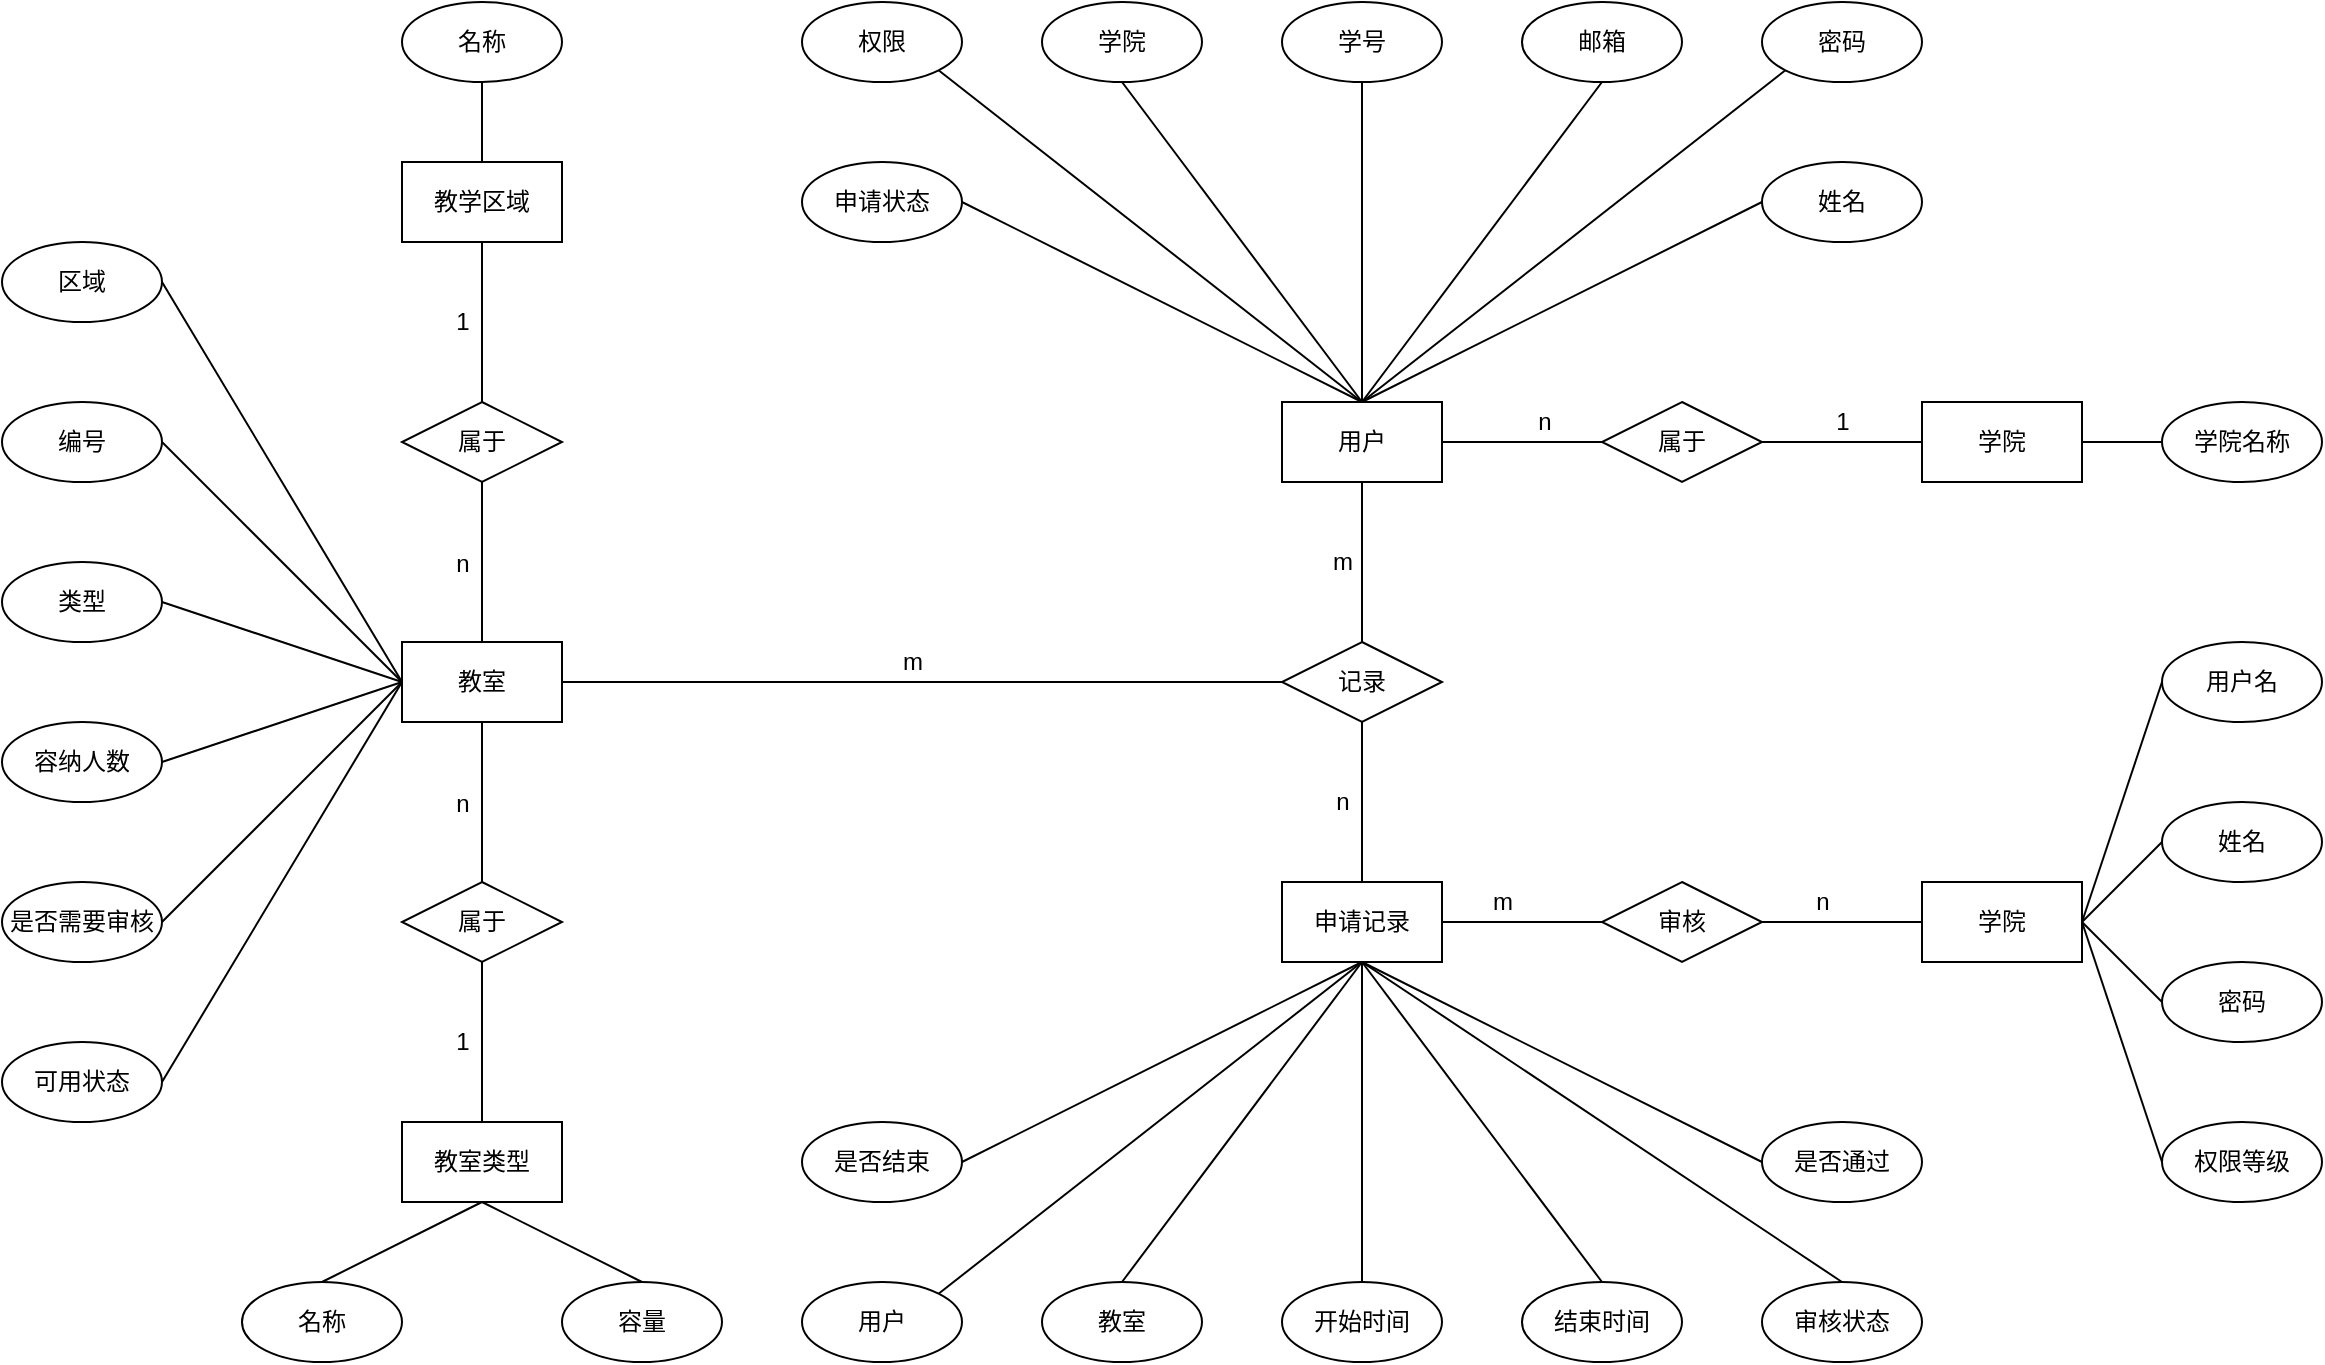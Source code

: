 <mxfile>
    <diagram id="xmIT8KfN0BGA0tuYgvDT" name="Page-1">
        <mxGraphModel dx="155" dy="720" grid="1" gridSize="10" guides="1" tooltips="1" connect="1" arrows="1" fold="1" page="1" pageScale="1" pageWidth="1240" pageHeight="760" math="0" shadow="0">
            <root>
                <mxCell id="0"/>
                <mxCell id="1" parent="0"/>
                <mxCell id="2" value="教室" style="rounded=0;whiteSpace=wrap;html=1;fontStyle=0;fontSize=12;movable=0;resizable=0;rotatable=0;deletable=0;editable=0;connectable=0;" parent="1" vertex="1">
                    <mxGeometry x="240" y="360" width="80" height="40" as="geometry"/>
                </mxCell>
                <mxCell id="3" value="用户" style="rounded=0;whiteSpace=wrap;html=1;fontStyle=0;fontSize=12;movable=0;resizable=0;rotatable=0;deletable=0;editable=0;connectable=0;" parent="1" vertex="1">
                    <mxGeometry x="680" y="240" width="80" height="40" as="geometry"/>
                </mxCell>
                <mxCell id="5" value="申请记录" style="rounded=0;whiteSpace=wrap;html=1;fontStyle=0;fontSize=12;movable=0;resizable=0;rotatable=0;deletable=0;editable=0;connectable=0;" parent="1" vertex="1">
                    <mxGeometry x="680" y="480" width="80" height="40" as="geometry"/>
                </mxCell>
                <mxCell id="6" value="教学区域" style="rounded=0;whiteSpace=wrap;html=1;fontStyle=0;fontSize=12;movable=0;resizable=0;rotatable=0;deletable=0;editable=0;connectable=0;" parent="1" vertex="1">
                    <mxGeometry x="240" y="120" width="80" height="40" as="geometry"/>
                </mxCell>
                <mxCell id="7" value="教室类型" style="rounded=0;whiteSpace=wrap;html=1;fontStyle=0;fontSize=12;movable=0;resizable=0;rotatable=0;deletable=0;editable=0;connectable=0;" parent="1" vertex="1">
                    <mxGeometry x="240" y="600" width="80" height="40" as="geometry"/>
                </mxCell>
                <mxCell id="8" value="学院" style="rounded=0;whiteSpace=wrap;html=1;fontStyle=0;fontSize=12;movable=0;resizable=0;rotatable=0;deletable=0;editable=0;connectable=0;" parent="1" vertex="1">
                    <mxGeometry x="1000" y="240" width="80" height="40" as="geometry"/>
                </mxCell>
                <mxCell id="9" value="学号" style="ellipse;whiteSpace=wrap;html=1;fontStyle=0;fontSize=12;movable=0;resizable=0;rotatable=0;deletable=0;editable=0;connectable=0;" parent="1" vertex="1">
                    <mxGeometry x="680" y="40" width="80" height="40" as="geometry"/>
                </mxCell>
                <mxCell id="11" value="邮箱" style="ellipse;whiteSpace=wrap;html=1;fontStyle=0;fontSize=12;movable=0;resizable=0;rotatable=0;deletable=0;editable=0;connectable=0;" parent="1" vertex="1">
                    <mxGeometry x="800" y="40" width="80" height="40" as="geometry"/>
                </mxCell>
                <mxCell id="12" value="密码" style="ellipse;whiteSpace=wrap;html=1;fontStyle=0;fontSize=12;movable=0;resizable=0;rotatable=0;deletable=0;editable=0;connectable=0;" parent="1" vertex="1">
                    <mxGeometry x="920" y="40" width="80" height="40" as="geometry"/>
                </mxCell>
                <mxCell id="13" value="姓名" style="ellipse;whiteSpace=wrap;html=1;fontStyle=0;fontSize=12;movable=0;resizable=0;rotatable=0;deletable=0;editable=0;connectable=0;" parent="1" vertex="1">
                    <mxGeometry x="920" y="120" width="80" height="40" as="geometry"/>
                </mxCell>
                <mxCell id="14" value="学院" style="ellipse;whiteSpace=wrap;html=1;fontStyle=0;fontSize=12;movable=0;resizable=0;rotatable=0;deletable=0;editable=0;connectable=0;" parent="1" vertex="1">
                    <mxGeometry x="560" y="40" width="80" height="40" as="geometry"/>
                </mxCell>
                <mxCell id="15" value="权限" style="ellipse;whiteSpace=wrap;html=1;fontStyle=0;fontSize=12;movable=0;resizable=0;rotatable=0;deletable=0;editable=0;connectable=0;" parent="1" vertex="1">
                    <mxGeometry x="440" y="40" width="80" height="40" as="geometry"/>
                </mxCell>
                <mxCell id="16" value="申请状态" style="ellipse;whiteSpace=wrap;html=1;fontStyle=0;fontSize=12;movable=0;resizable=0;rotatable=0;deletable=0;editable=0;connectable=0;" parent="1" vertex="1">
                    <mxGeometry x="440" y="120" width="80" height="40" as="geometry"/>
                </mxCell>
                <mxCell id="17" value="" style="endArrow=none;html=1;entryX=0.5;entryY=0;entryDx=0;entryDy=0;exitX=1;exitY=1;exitDx=0;exitDy=0;fontStyle=0;fontSize=12;movable=0;resizable=0;rotatable=0;deletable=0;editable=0;connectable=0;" parent="1" source="15" target="3" edge="1">
                    <mxGeometry width="50" height="50" relative="1" as="geometry">
                        <mxPoint x="590" y="350" as="sourcePoint"/>
                        <mxPoint x="640" y="300" as="targetPoint"/>
                    </mxGeometry>
                </mxCell>
                <mxCell id="18" value="" style="endArrow=none;html=1;entryX=0.5;entryY=0;entryDx=0;entryDy=0;exitX=0.5;exitY=1;exitDx=0;exitDy=0;fontStyle=0;fontSize=12;movable=0;resizable=0;rotatable=0;deletable=0;editable=0;connectable=0;" parent="1" source="14" target="3" edge="1">
                    <mxGeometry width="50" height="50" relative="1" as="geometry">
                        <mxPoint x="518.284" y="124.142" as="sourcePoint"/>
                        <mxPoint x="730" y="170" as="targetPoint"/>
                    </mxGeometry>
                </mxCell>
                <mxCell id="19" value="" style="endArrow=none;html=1;exitX=0.5;exitY=1;exitDx=0;exitDy=0;entryX=0.5;entryY=0;entryDx=0;entryDy=0;fontStyle=0;fontSize=12;movable=0;resizable=0;rotatable=0;deletable=0;editable=0;connectable=0;" parent="1" source="9" target="3" edge="1">
                    <mxGeometry width="50" height="50" relative="1" as="geometry">
                        <mxPoint x="610" y="130" as="sourcePoint"/>
                        <mxPoint x="790" y="220" as="targetPoint"/>
                    </mxGeometry>
                </mxCell>
                <mxCell id="20" value="" style="endArrow=none;html=1;exitX=0.5;exitY=1;exitDx=0;exitDy=0;entryX=0.5;entryY=0;entryDx=0;entryDy=0;fontStyle=0;fontSize=12;movable=0;resizable=0;rotatable=0;deletable=0;editable=0;connectable=0;" parent="1" source="11" target="3" edge="1">
                    <mxGeometry width="50" height="50" relative="1" as="geometry">
                        <mxPoint x="730" y="130" as="sourcePoint"/>
                        <mxPoint x="730" y="170" as="targetPoint"/>
                    </mxGeometry>
                </mxCell>
                <mxCell id="21" value="" style="endArrow=none;html=1;exitX=0;exitY=1;exitDx=0;exitDy=0;entryX=0.5;entryY=0;entryDx=0;entryDy=0;fontStyle=0;fontSize=12;movable=0;resizable=0;rotatable=0;deletable=0;editable=0;connectable=0;" parent="1" source="12" target="3" edge="1">
                    <mxGeometry width="50" height="50" relative="1" as="geometry">
                        <mxPoint x="850" y="130" as="sourcePoint"/>
                        <mxPoint x="720" y="160" as="targetPoint"/>
                    </mxGeometry>
                </mxCell>
                <mxCell id="22" value="" style="endArrow=none;html=1;exitX=0;exitY=0.5;exitDx=0;exitDy=0;entryX=0.5;entryY=0;entryDx=0;entryDy=0;fontStyle=0;fontSize=12;movable=0;resizable=0;rotatable=0;deletable=0;editable=0;connectable=0;" parent="1" source="13" target="3" edge="1">
                    <mxGeometry width="50" height="50" relative="1" as="geometry">
                        <mxPoint x="970" y="130" as="sourcePoint"/>
                        <mxPoint x="820" y="250" as="targetPoint"/>
                    </mxGeometry>
                </mxCell>
                <mxCell id="23" value="" style="endArrow=none;html=1;exitX=1;exitY=0.5;exitDx=0;exitDy=0;entryX=0.5;entryY=0;entryDx=0;entryDy=0;fontStyle=0;fontSize=12;movable=0;resizable=0;rotatable=0;deletable=0;editable=0;connectable=0;" parent="1" source="16" target="3" edge="1">
                    <mxGeometry width="50" height="50" relative="1" as="geometry">
                        <mxPoint x="930" y="190" as="sourcePoint"/>
                        <mxPoint x="760" y="260" as="targetPoint"/>
                    </mxGeometry>
                </mxCell>
                <mxCell id="25" value="学院名称" style="ellipse;whiteSpace=wrap;html=1;fontStyle=0;fontSize=12;movable=0;resizable=0;rotatable=0;deletable=0;editable=0;connectable=0;" parent="1" vertex="1">
                    <mxGeometry x="1120" y="240" width="80" height="40" as="geometry"/>
                </mxCell>
                <mxCell id="26" value="" style="endArrow=none;html=1;entryX=0;entryY=0.5;entryDx=0;entryDy=0;exitX=1;exitY=0.5;exitDx=0;exitDy=0;fontStyle=0;fontSize=12;movable=0;resizable=0;rotatable=0;deletable=0;editable=0;connectable=0;" parent="1" source="8" target="25" edge="1">
                    <mxGeometry width="50" height="50" relative="1" as="geometry">
                        <mxPoint x="980" y="390" as="sourcePoint"/>
                        <mxPoint x="1030" y="340" as="targetPoint"/>
                    </mxGeometry>
                </mxCell>
                <mxCell id="27" value="属于" style="rhombus;whiteSpace=wrap;html=1;fontStyle=0;fontSize=12;movable=0;resizable=0;rotatable=0;deletable=0;editable=0;connectable=0;" parent="1" vertex="1">
                    <mxGeometry x="840" y="240" width="80" height="40" as="geometry"/>
                </mxCell>
                <mxCell id="32" value="记录" style="rhombus;whiteSpace=wrap;html=1;fontStyle=0;fontSize=12;movable=0;resizable=0;rotatable=0;deletable=0;editable=0;connectable=0;" parent="1" vertex="1">
                    <mxGeometry x="680" y="360" width="80" height="40" as="geometry"/>
                </mxCell>
                <mxCell id="37" value="" style="endArrow=none;html=1;rounded=1;entryX=0;entryY=0.5;entryDx=0;entryDy=0;exitX=1;exitY=0.5;exitDx=0;exitDy=0;fontStyle=0;fontSize=12;movable=0;resizable=0;rotatable=0;deletable=0;editable=0;connectable=0;" parent="1" source="3" target="27" edge="1">
                    <mxGeometry width="50" height="50" relative="1" as="geometry">
                        <mxPoint x="770" y="390" as="sourcePoint"/>
                        <mxPoint x="820" y="340" as="targetPoint"/>
                    </mxGeometry>
                </mxCell>
                <mxCell id="39" value="n" style="edgeLabel;html=1;align=center;verticalAlign=middle;resizable=0;points=[];fontStyle=0;fontSize=12;movable=0;rotatable=0;deletable=0;editable=0;connectable=0;" parent="37" vertex="1" connectable="0">
                    <mxGeometry x="0.258" y="-4" relative="1" as="geometry">
                        <mxPoint y="-14" as="offset"/>
                    </mxGeometry>
                </mxCell>
                <mxCell id="38" value="1" style="endArrow=none;html=1;rounded=1;exitX=1;exitY=0.5;exitDx=0;exitDy=0;entryX=0;entryY=0.5;entryDx=0;entryDy=0;fontStyle=0;fontSize=12;movable=0;resizable=0;rotatable=0;deletable=0;editable=0;connectable=0;" parent="1" source="27" target="8" edge="1">
                    <mxGeometry y="10" width="50" height="50" relative="1" as="geometry">
                        <mxPoint x="940" y="290" as="sourcePoint"/>
                        <mxPoint x="990" y="270" as="targetPoint"/>
                        <mxPoint as="offset"/>
                    </mxGeometry>
                </mxCell>
                <mxCell id="40" value="" style="endArrow=none;html=1;rounded=1;entryX=0.5;entryY=0;entryDx=0;entryDy=0;exitX=0.5;exitY=1;exitDx=0;exitDy=0;fontStyle=0;fontSize=12;movable=0;resizable=0;rotatable=0;deletable=0;editable=0;connectable=0;" parent="1" source="32" target="5" edge="1">
                    <mxGeometry width="50" height="50" relative="1" as="geometry">
                        <mxPoint x="770" y="270" as="sourcePoint"/>
                        <mxPoint x="850" y="270" as="targetPoint"/>
                    </mxGeometry>
                </mxCell>
                <mxCell id="41" value="n" style="edgeLabel;html=1;align=center;verticalAlign=middle;resizable=0;points=[];fontStyle=0;fontSize=12;movable=0;rotatable=0;deletable=0;editable=0;connectable=0;" parent="40" vertex="1" connectable="0">
                    <mxGeometry x="0.258" y="-4" relative="1" as="geometry">
                        <mxPoint x="-6" y="-11" as="offset"/>
                    </mxGeometry>
                </mxCell>
                <mxCell id="42" value="" style="endArrow=none;html=1;rounded=1;exitX=0.5;exitY=1;exitDx=0;exitDy=0;entryX=0.5;entryY=0;entryDx=0;entryDy=0;fontStyle=0;fontSize=12;movable=0;resizable=0;rotatable=0;deletable=0;editable=0;connectable=0;" parent="1" source="3" target="32" edge="1">
                    <mxGeometry width="50" height="50" relative="1" as="geometry">
                        <mxPoint x="730" y="410" as="sourcePoint"/>
                        <mxPoint x="720" y="350" as="targetPoint"/>
                    </mxGeometry>
                </mxCell>
                <mxCell id="43" value="m" style="edgeLabel;html=1;align=center;verticalAlign=middle;resizable=0;points=[];fontStyle=0;fontSize=12;movable=0;rotatable=0;deletable=0;editable=0;connectable=0;" parent="42" vertex="1" connectable="0">
                    <mxGeometry x="0.258" y="-4" relative="1" as="geometry">
                        <mxPoint x="-6" y="-11" as="offset"/>
                    </mxGeometry>
                </mxCell>
                <mxCell id="44" value="开始时间" style="ellipse;whiteSpace=wrap;html=1;fontStyle=0;fontSize=12;movable=0;resizable=0;rotatable=0;deletable=0;editable=0;connectable=0;" parent="1" vertex="1">
                    <mxGeometry x="680" y="680" width="80" height="40" as="geometry"/>
                </mxCell>
                <mxCell id="45" value="结束时间" style="ellipse;whiteSpace=wrap;html=1;fontStyle=0;fontSize=12;movable=0;resizable=0;rotatable=0;deletable=0;editable=0;connectable=0;" parent="1" vertex="1">
                    <mxGeometry x="800" y="680" width="80" height="40" as="geometry"/>
                </mxCell>
                <mxCell id="46" value="审核状态" style="ellipse;whiteSpace=wrap;html=1;fontStyle=0;fontSize=12;movable=0;resizable=0;rotatable=0;deletable=0;editable=0;connectable=0;" parent="1" vertex="1">
                    <mxGeometry x="920" y="680" width="80" height="40" as="geometry"/>
                </mxCell>
                <mxCell id="47" value="教室" style="ellipse;whiteSpace=wrap;html=1;fontStyle=0;fontSize=12;movable=0;resizable=0;rotatable=0;deletable=0;editable=0;connectable=0;" parent="1" vertex="1">
                    <mxGeometry x="560" y="680" width="80" height="40" as="geometry"/>
                </mxCell>
                <mxCell id="48" value="用户" style="ellipse;whiteSpace=wrap;html=1;fontStyle=0;fontSize=12;movable=0;resizable=0;rotatable=0;deletable=0;editable=0;connectable=0;" parent="1" vertex="1">
                    <mxGeometry x="440" y="680" width="80" height="40" as="geometry"/>
                </mxCell>
                <mxCell id="49" value="是否通过" style="ellipse;whiteSpace=wrap;html=1;fontStyle=0;fontSize=12;movable=0;resizable=0;rotatable=0;deletable=0;editable=0;connectable=0;" parent="1" vertex="1">
                    <mxGeometry x="920" y="600" width="80" height="40" as="geometry"/>
                </mxCell>
                <mxCell id="50" value="是否结束" style="ellipse;whiteSpace=wrap;html=1;fontStyle=0;fontSize=12;movable=0;resizable=0;rotatable=0;deletable=0;editable=0;connectable=0;" parent="1" vertex="1">
                    <mxGeometry x="440" y="600" width="80" height="40" as="geometry"/>
                </mxCell>
                <mxCell id="51" value="" style="endArrow=none;html=1;entryX=0.5;entryY=1;entryDx=0;entryDy=0;exitX=1;exitY=0.5;exitDx=0;exitDy=0;fontStyle=0;fontSize=12;movable=0;resizable=0;rotatable=0;deletable=0;editable=0;connectable=0;" parent="1" source="50" target="5" edge="1">
                    <mxGeometry width="50" height="50" relative="1" as="geometry">
                        <mxPoint x="570" y="490" as="sourcePoint"/>
                        <mxPoint x="730" y="250" as="targetPoint"/>
                    </mxGeometry>
                </mxCell>
                <mxCell id="52" value="" style="endArrow=none;html=1;exitX=1;exitY=0;exitDx=0;exitDy=0;entryX=0.5;entryY=1;entryDx=0;entryDy=0;fontStyle=0;fontSize=12;movable=0;resizable=0;rotatable=0;deletable=0;editable=0;connectable=0;" parent="1" source="48" target="5" edge="1">
                    <mxGeometry width="50" height="50" relative="1" as="geometry">
                        <mxPoint x="530" y="590" as="sourcePoint"/>
                        <mxPoint x="730" y="530" as="targetPoint"/>
                    </mxGeometry>
                </mxCell>
                <mxCell id="53" value="" style="endArrow=none;html=1;exitX=0.5;exitY=0;exitDx=0;exitDy=0;fontStyle=0;fontSize=12;movable=0;resizable=0;rotatable=0;deletable=0;editable=0;connectable=0;" parent="1" source="47" edge="1">
                    <mxGeometry width="50" height="50" relative="1" as="geometry">
                        <mxPoint x="518.284" y="655.858" as="sourcePoint"/>
                        <mxPoint x="720" y="520" as="targetPoint"/>
                    </mxGeometry>
                </mxCell>
                <mxCell id="54" value="" style="endArrow=none;html=1;entryX=0.5;entryY=1;entryDx=0;entryDy=0;fontStyle=0;fontSize=12;movable=0;resizable=0;rotatable=0;deletable=0;editable=0;connectable=0;" parent="1" source="44" target="5" edge="1">
                    <mxGeometry width="50" height="50" relative="1" as="geometry">
                        <mxPoint x="610" y="650" as="sourcePoint"/>
                        <mxPoint x="730" y="530" as="targetPoint"/>
                    </mxGeometry>
                </mxCell>
                <mxCell id="55" value="" style="endArrow=none;html=1;entryX=0.5;entryY=1;entryDx=0;entryDy=0;exitX=0.5;exitY=0;exitDx=0;exitDy=0;fontStyle=0;fontSize=12;movable=0;resizable=0;rotatable=0;deletable=0;editable=0;connectable=0;" parent="1" source="45" target="5" edge="1">
                    <mxGeometry width="50" height="50" relative="1" as="geometry">
                        <mxPoint x="730" y="650" as="sourcePoint"/>
                        <mxPoint x="730" y="530" as="targetPoint"/>
                    </mxGeometry>
                </mxCell>
                <mxCell id="56" value="" style="endArrow=none;html=1;exitX=0.5;exitY=0;exitDx=0;exitDy=0;entryX=0.5;entryY=1;entryDx=0;entryDy=0;fontStyle=0;fontSize=12;movable=0;resizable=0;rotatable=0;deletable=0;editable=0;connectable=0;" parent="1" source="46" target="5" edge="1">
                    <mxGeometry width="50" height="50" relative="1" as="geometry">
                        <mxPoint x="850" y="650" as="sourcePoint"/>
                        <mxPoint x="810" y="560" as="targetPoint"/>
                    </mxGeometry>
                </mxCell>
                <mxCell id="57" value="" style="endArrow=none;html=1;exitX=0;exitY=0.5;exitDx=0;exitDy=0;entryX=0.5;entryY=1;entryDx=0;entryDy=0;fontStyle=0;fontSize=12;movable=0;resizable=0;rotatable=0;deletable=0;editable=0;connectable=0;" parent="1" source="49" target="5" edge="1">
                    <mxGeometry width="50" height="50" relative="1" as="geometry">
                        <mxPoint x="970" y="650" as="sourcePoint"/>
                        <mxPoint x="840" y="530" as="targetPoint"/>
                    </mxGeometry>
                </mxCell>
                <mxCell id="58" value="" style="endArrow=none;html=1;rounded=1;exitX=1;exitY=0.5;exitDx=0;exitDy=0;entryX=0;entryY=0.5;entryDx=0;entryDy=0;fontStyle=0;fontSize=12;movable=0;resizable=0;rotatable=0;deletable=0;editable=0;connectable=0;" parent="1" source="2" target="32" edge="1">
                    <mxGeometry width="50" height="50" relative="1" as="geometry">
                        <mxPoint x="730" y="290" as="sourcePoint"/>
                        <mxPoint x="730" y="370" as="targetPoint"/>
                    </mxGeometry>
                </mxCell>
                <mxCell id="59" value="m" style="edgeLabel;html=1;align=center;verticalAlign=middle;resizable=0;points=[];fontStyle=0;fontSize=12;movable=0;rotatable=0;deletable=0;editable=0;connectable=0;" parent="58" vertex="1" connectable="0">
                    <mxGeometry x="0.258" y="-4" relative="1" as="geometry">
                        <mxPoint x="-52" y="-14" as="offset"/>
                    </mxGeometry>
                </mxCell>
                <mxCell id="60" value="区域" style="ellipse;whiteSpace=wrap;html=1;fontStyle=0;fontSize=12;movable=0;resizable=0;rotatable=0;deletable=0;editable=0;connectable=0;" parent="1" vertex="1">
                    <mxGeometry x="40" y="160" width="80" height="40" as="geometry"/>
                </mxCell>
                <mxCell id="61" value="编号" style="ellipse;whiteSpace=wrap;html=1;fontStyle=0;fontSize=12;movable=0;resizable=0;rotatable=0;deletable=0;editable=0;connectable=0;" parent="1" vertex="1">
                    <mxGeometry x="40" y="240" width="80" height="40" as="geometry"/>
                </mxCell>
                <mxCell id="62" value="类型" style="ellipse;whiteSpace=wrap;html=1;fontStyle=0;fontSize=12;movable=0;resizable=0;rotatable=0;deletable=0;editable=0;connectable=0;" parent="1" vertex="1">
                    <mxGeometry x="40" y="320" width="80" height="40" as="geometry"/>
                </mxCell>
                <mxCell id="63" value="容纳人数" style="ellipse;whiteSpace=wrap;html=1;fontStyle=0;fontSize=12;movable=0;resizable=0;rotatable=0;deletable=0;editable=0;connectable=0;" parent="1" vertex="1">
                    <mxGeometry x="40" y="400" width="80" height="40" as="geometry"/>
                </mxCell>
                <mxCell id="64" value="是否需要审核" style="ellipse;whiteSpace=wrap;html=1;fontStyle=0;fontSize=12;movable=0;resizable=0;rotatable=0;deletable=0;editable=0;connectable=0;" parent="1" vertex="1">
                    <mxGeometry x="40" y="480" width="80" height="40" as="geometry"/>
                </mxCell>
                <mxCell id="65" value="可用状态" style="ellipse;whiteSpace=wrap;html=1;fontStyle=0;fontSize=12;movable=0;resizable=0;rotatable=0;deletable=0;editable=0;connectable=0;" parent="1" vertex="1">
                    <mxGeometry x="40" y="560" width="80" height="40" as="geometry"/>
                </mxCell>
                <mxCell id="66" value="" style="endArrow=none;html=1;entryX=0;entryY=0.5;entryDx=0;entryDy=0;exitX=1;exitY=0.5;exitDx=0;exitDy=0;fontStyle=0;fontSize=12;movable=0;resizable=0;rotatable=0;deletable=0;editable=0;connectable=0;" parent="1" source="65" target="2" edge="1">
                    <mxGeometry width="50" height="50" relative="1" as="geometry">
                        <mxPoint x="570" y="590" as="sourcePoint"/>
                        <mxPoint x="770" y="530" as="targetPoint"/>
                    </mxGeometry>
                </mxCell>
                <mxCell id="67" value="" style="endArrow=none;html=1;entryX=0;entryY=0.5;entryDx=0;entryDy=0;exitX=1;exitY=0.5;exitDx=0;exitDy=0;fontStyle=0;fontSize=12;movable=0;resizable=0;rotatable=0;deletable=0;editable=0;connectable=0;" parent="1" source="64" target="2" edge="1">
                    <mxGeometry width="50" height="50" relative="1" as="geometry">
                        <mxPoint x="250" y="590" as="sourcePoint"/>
                        <mxPoint x="410" y="390" as="targetPoint"/>
                    </mxGeometry>
                </mxCell>
                <mxCell id="68" value="" style="endArrow=none;html=1;exitX=1;exitY=0.5;exitDx=0;exitDy=0;entryX=0;entryY=0.5;entryDx=0;entryDy=0;fontStyle=0;fontSize=12;movable=0;resizable=0;rotatable=0;deletable=0;editable=0;connectable=0;" parent="1" source="63" target="2" edge="1">
                    <mxGeometry width="50" height="50" relative="1" as="geometry">
                        <mxPoint x="250" y="510" as="sourcePoint"/>
                        <mxPoint x="350" y="310" as="targetPoint"/>
                    </mxGeometry>
                </mxCell>
                <mxCell id="69" value="" style="endArrow=none;html=1;exitX=1;exitY=0.5;exitDx=0;exitDy=0;entryX=0;entryY=0.5;entryDx=0;entryDy=0;fontStyle=0;fontSize=12;movable=0;resizable=0;rotatable=0;deletable=0;editable=0;connectable=0;" parent="1" source="62" target="2" edge="1">
                    <mxGeometry width="50" height="50" relative="1" as="geometry">
                        <mxPoint x="250" y="430" as="sourcePoint"/>
                        <mxPoint x="410" y="310" as="targetPoint"/>
                    </mxGeometry>
                </mxCell>
                <mxCell id="70" value="" style="endArrow=none;html=1;exitX=1;exitY=0.5;exitDx=0;exitDy=0;entryX=0;entryY=0.5;entryDx=0;entryDy=0;fontStyle=0;fontSize=12;movable=0;resizable=0;rotatable=0;deletable=0;editable=0;connectable=0;" parent="1" source="61" target="2" edge="1">
                    <mxGeometry width="50" height="50" relative="1" as="geometry">
                        <mxPoint x="250" y="350" as="sourcePoint"/>
                        <mxPoint x="410" y="390" as="targetPoint"/>
                    </mxGeometry>
                </mxCell>
                <mxCell id="71" value="" style="endArrow=none;html=1;exitX=1;exitY=0.5;exitDx=0;exitDy=0;entryX=0;entryY=0.5;entryDx=0;entryDy=0;fontStyle=0;fontSize=12;movable=0;resizable=0;rotatable=0;deletable=0;editable=0;connectable=0;" parent="1" source="60" target="2" edge="1">
                    <mxGeometry width="50" height="50" relative="1" as="geometry">
                        <mxPoint x="250" y="270" as="sourcePoint"/>
                        <mxPoint x="400" y="330" as="targetPoint"/>
                    </mxGeometry>
                </mxCell>
                <mxCell id="73" value="属于" style="rhombus;whiteSpace=wrap;html=1;fontStyle=0;fontSize=12;movable=0;resizable=0;rotatable=0;deletable=0;editable=0;connectable=0;" parent="1" vertex="1">
                    <mxGeometry x="240" y="480" width="80" height="40" as="geometry"/>
                </mxCell>
                <mxCell id="74" value="属于" style="rhombus;whiteSpace=wrap;html=1;fontStyle=0;fontSize=12;movable=0;resizable=0;rotatable=0;deletable=0;editable=0;connectable=0;" parent="1" vertex="1">
                    <mxGeometry x="240" y="240" width="80" height="40" as="geometry"/>
                </mxCell>
                <mxCell id="75" value="" style="endArrow=none;html=1;rounded=1;entryX=0.5;entryY=1;entryDx=0;entryDy=0;exitX=0.5;exitY=0;exitDx=0;exitDy=0;fontStyle=0;fontSize=12;movable=0;resizable=0;rotatable=0;deletable=0;editable=0;connectable=0;" parent="1" source="2" target="74" edge="1">
                    <mxGeometry width="50" height="50" relative="1" as="geometry">
                        <mxPoint x="810" y="270" as="sourcePoint"/>
                        <mxPoint x="970" y="270" as="targetPoint"/>
                    </mxGeometry>
                </mxCell>
                <mxCell id="76" value="n" style="edgeLabel;html=1;align=center;verticalAlign=middle;resizable=0;points=[];fontStyle=0;fontSize=12;movable=0;rotatable=0;deletable=0;editable=0;connectable=0;" parent="75" vertex="1" connectable="0">
                    <mxGeometry x="0.258" y="-4" relative="1" as="geometry">
                        <mxPoint x="-14" y="11" as="offset"/>
                    </mxGeometry>
                </mxCell>
                <mxCell id="77" value="1" style="endArrow=none;html=1;rounded=1;exitX=0.5;exitY=0;exitDx=0;exitDy=0;entryX=0.5;entryY=1;entryDx=0;entryDy=0;fontStyle=0;fontSize=12;movable=0;resizable=0;rotatable=0;deletable=0;editable=0;connectable=0;" parent="1" source="74" target="6" edge="1">
                    <mxGeometry y="10" width="50" height="50" relative="1" as="geometry">
                        <mxPoint x="1050" y="270" as="sourcePoint"/>
                        <mxPoint x="540" y="230" as="targetPoint"/>
                        <mxPoint as="offset"/>
                    </mxGeometry>
                </mxCell>
                <mxCell id="78" value="" style="endArrow=none;html=1;rounded=1;entryX=0.5;entryY=1;entryDx=0;entryDy=0;exitX=0.5;exitY=0;exitDx=0;exitDy=0;fontStyle=0;fontSize=12;movable=0;resizable=0;rotatable=0;deletable=0;editable=0;connectable=0;" parent="1" source="73" target="2" edge="1">
                    <mxGeometry width="50" height="50" relative="1" as="geometry">
                        <mxPoint x="340" y="480" as="sourcePoint"/>
                        <mxPoint x="318.67" y="510" as="targetPoint"/>
                    </mxGeometry>
                </mxCell>
                <mxCell id="79" value="n" style="edgeLabel;html=1;align=center;verticalAlign=middle;resizable=0;points=[];fontStyle=0;fontSize=12;movable=0;rotatable=0;deletable=0;editable=0;connectable=0;" parent="78" vertex="1" connectable="0">
                    <mxGeometry x="0.258" y="-4" relative="1" as="geometry">
                        <mxPoint x="-14" y="11" as="offset"/>
                    </mxGeometry>
                </mxCell>
                <mxCell id="80" value="1" style="endArrow=none;html=1;rounded=1;exitX=0.5;exitY=1;exitDx=0;exitDy=0;entryX=0.5;entryY=0;entryDx=0;entryDy=0;fontStyle=0;fontSize=12;movable=0;resizable=0;rotatable=0;deletable=0;editable=0;connectable=0;" parent="1" source="73" target="7" edge="1">
                    <mxGeometry y="-10" width="50" height="50" relative="1" as="geometry">
                        <mxPoint x="290" y="250" as="sourcePoint"/>
                        <mxPoint x="400" y="500" as="targetPoint"/>
                        <mxPoint as="offset"/>
                    </mxGeometry>
                </mxCell>
                <mxCell id="82" value="容量" style="ellipse;whiteSpace=wrap;html=1;fontStyle=0;fontSize=12;movable=0;resizable=0;rotatable=0;deletable=0;editable=0;connectable=0;" parent="1" vertex="1">
                    <mxGeometry x="320" y="680" width="80" height="40" as="geometry"/>
                </mxCell>
                <mxCell id="83" value="名称" style="ellipse;whiteSpace=wrap;html=1;fontStyle=0;fontSize=12;movable=0;resizable=0;rotatable=0;deletable=0;editable=0;connectable=0;" parent="1" vertex="1">
                    <mxGeometry x="160" y="680" width="80" height="40" as="geometry"/>
                </mxCell>
                <mxCell id="84" value="名称" style="ellipse;whiteSpace=wrap;html=1;fontStyle=0;fontSize=12;movable=0;resizable=0;rotatable=0;deletable=0;editable=0;connectable=0;" parent="1" vertex="1">
                    <mxGeometry x="240" y="40" width="80" height="40" as="geometry"/>
                </mxCell>
                <mxCell id="85" value="" style="endArrow=none;html=1;exitX=0.5;exitY=1;exitDx=0;exitDy=0;entryX=0.5;entryY=0;entryDx=0;entryDy=0;fontStyle=0;fontSize=12;movable=0;resizable=0;rotatable=0;deletable=0;editable=0;connectable=0;" parent="1" source="84" target="6" edge="1">
                    <mxGeometry width="50" height="50" relative="1" as="geometry">
                        <mxPoint x="130" y="190" as="sourcePoint"/>
                        <mxPoint x="250" y="390" as="targetPoint"/>
                    </mxGeometry>
                </mxCell>
                <mxCell id="86" value="" style="endArrow=none;html=1;exitX=0.5;exitY=1;exitDx=0;exitDy=0;entryX=0.5;entryY=0;entryDx=0;entryDy=0;fontStyle=0;fontSize=12;movable=0;resizable=0;rotatable=0;deletable=0;editable=0;connectable=0;" parent="1" source="7" target="83" edge="1">
                    <mxGeometry width="50" height="50" relative="1" as="geometry">
                        <mxPoint x="290" y="10" as="sourcePoint"/>
                        <mxPoint x="290" y="130" as="targetPoint"/>
                    </mxGeometry>
                </mxCell>
                <mxCell id="87" value="" style="endArrow=none;html=1;exitX=0.5;exitY=1;exitDx=0;exitDy=0;entryX=0.5;entryY=0;entryDx=0;entryDy=0;fontStyle=0;fontSize=12;movable=0;resizable=0;rotatable=0;deletable=0;editable=0;connectable=0;" parent="1" source="7" edge="1">
                    <mxGeometry width="50" height="50" relative="1" as="geometry">
                        <mxPoint x="290" y="650" as="sourcePoint"/>
                        <mxPoint x="360" y="680" as="targetPoint"/>
                    </mxGeometry>
                </mxCell>
                <mxCell id="88" value="审核" style="rhombus;whiteSpace=wrap;html=1;fontStyle=0;fontSize=12;movable=0;resizable=0;rotatable=0;deletable=0;editable=0;connectable=0;" parent="1" vertex="1">
                    <mxGeometry x="840" y="480" width="80" height="40" as="geometry"/>
                </mxCell>
                <mxCell id="89" value="" style="endArrow=none;html=1;rounded=1;exitX=1;exitY=0.5;exitDx=0;exitDy=0;fontStyle=0;fontSize=12;movable=0;resizable=0;rotatable=0;deletable=0;editable=0;connectable=0;entryX=0;entryY=0.5;entryDx=0;entryDy=0;" parent="1" source="88" target="114" edge="1">
                    <mxGeometry width="50" height="50" relative="1" as="geometry">
                        <mxPoint x="770" y="270" as="sourcePoint"/>
                        <mxPoint x="990" y="510" as="targetPoint"/>
                    </mxGeometry>
                </mxCell>
                <mxCell id="90" value="n" style="edgeLabel;html=1;align=center;verticalAlign=middle;resizable=0;points=[];fontStyle=0;fontSize=12;movable=0;rotatable=0;deletable=0;editable=0;connectable=0;" parent="89" vertex="1" connectable="0">
                    <mxGeometry x="0.258" y="-4" relative="1" as="geometry">
                        <mxPoint x="-21" y="-14" as="offset"/>
                    </mxGeometry>
                </mxCell>
                <mxCell id="91" value="" style="endArrow=none;html=1;rounded=1;entryX=0;entryY=0.5;entryDx=0;entryDy=0;exitX=1;exitY=0.5;exitDx=0;exitDy=0;fontStyle=0;fontSize=12;movable=0;resizable=0;rotatable=0;deletable=0;editable=0;connectable=0;" parent="1" source="5" target="88" edge="1">
                    <mxGeometry width="50" height="50" relative="1" as="geometry">
                        <mxPoint x="1010" y="510" as="sourcePoint"/>
                        <mxPoint x="1170" y="510" as="targetPoint"/>
                    </mxGeometry>
                </mxCell>
                <mxCell id="92" value="m" style="edgeLabel;html=1;align=center;verticalAlign=middle;resizable=0;points=[];fontStyle=0;fontSize=12;movable=0;rotatable=0;deletable=0;editable=0;connectable=0;" parent="91" vertex="1" connectable="0">
                    <mxGeometry x="0.258" y="-4" relative="1" as="geometry">
                        <mxPoint x="-21" y="-14" as="offset"/>
                    </mxGeometry>
                </mxCell>
                <mxCell id="93" value="用户名" style="ellipse;whiteSpace=wrap;html=1;fontStyle=0;fontSize=12;movable=0;resizable=0;rotatable=0;deletable=0;editable=0;connectable=0;" parent="1" vertex="1">
                    <mxGeometry x="1120" y="360" width="80" height="40" as="geometry"/>
                </mxCell>
                <mxCell id="94" value="姓名" style="ellipse;whiteSpace=wrap;html=1;fontStyle=0;fontSize=12;movable=0;resizable=0;rotatable=0;deletable=0;editable=0;connectable=0;" parent="1" vertex="1">
                    <mxGeometry x="1120" y="440" width="80" height="40" as="geometry"/>
                </mxCell>
                <mxCell id="95" value="密码" style="ellipse;whiteSpace=wrap;html=1;fontStyle=0;fontSize=12;movable=0;resizable=0;rotatable=0;deletable=0;editable=0;connectable=0;" parent="1" vertex="1">
                    <mxGeometry x="1120" y="520" width="80" height="40" as="geometry"/>
                </mxCell>
                <mxCell id="96" value="权限等级" style="ellipse;whiteSpace=wrap;html=1;fontStyle=0;fontSize=12;movable=0;resizable=0;rotatable=0;deletable=0;editable=0;connectable=0;" parent="1" vertex="1">
                    <mxGeometry x="1120" y="600" width="80" height="40" as="geometry"/>
                </mxCell>
                <mxCell id="97" value="" style="endArrow=none;html=1;entryX=0;entryY=0.5;entryDx=0;entryDy=0;fontStyle=0;fontSize=12;movable=0;resizable=0;rotatable=0;deletable=0;editable=0;connectable=0;exitX=1;exitY=0.5;exitDx=0;exitDy=0;" parent="1" source="114" target="93" edge="1">
                    <mxGeometry width="50" height="50" relative="1" as="geometry">
                        <mxPoint x="1080" y="500" as="sourcePoint"/>
                        <mxPoint x="1210" y="270" as="targetPoint"/>
                    </mxGeometry>
                </mxCell>
                <mxCell id="98" value="" style="endArrow=none;html=1;entryX=0;entryY=0.5;entryDx=0;entryDy=0;exitX=1;exitY=0.5;exitDx=0;exitDy=0;fontStyle=0;fontSize=12;movable=0;resizable=0;rotatable=0;deletable=0;editable=0;connectable=0;" parent="1" source="114" target="94" edge="1">
                    <mxGeometry width="50" height="50" relative="1" as="geometry">
                        <mxPoint x="1080" y="500" as="sourcePoint"/>
                        <mxPoint x="1210" y="390" as="targetPoint"/>
                    </mxGeometry>
                </mxCell>
                <mxCell id="99" value="" style="endArrow=none;html=1;entryX=0;entryY=0.5;entryDx=0;entryDy=0;exitX=1;exitY=0.5;exitDx=0;exitDy=0;fontStyle=0;fontSize=12;movable=0;resizable=0;rotatable=0;deletable=0;editable=0;connectable=0;" parent="1" source="114" target="95" edge="1">
                    <mxGeometry width="50" height="50" relative="1" as="geometry">
                        <mxPoint x="1080" y="500" as="sourcePoint"/>
                        <mxPoint x="1210" y="470" as="targetPoint"/>
                    </mxGeometry>
                </mxCell>
                <mxCell id="100" value="" style="endArrow=none;html=1;entryX=0;entryY=0.5;entryDx=0;entryDy=0;exitX=1;exitY=0.5;exitDx=0;exitDy=0;fontStyle=0;fontSize=12;movable=0;resizable=0;rotatable=0;deletable=0;editable=0;connectable=0;" parent="1" source="114" target="96" edge="1">
                    <mxGeometry width="50" height="50" relative="1" as="geometry">
                        <mxPoint x="1080" y="500" as="sourcePoint"/>
                        <mxPoint x="1210" y="550" as="targetPoint"/>
                    </mxGeometry>
                </mxCell>
                <mxCell id="114" value="学院" style="rounded=0;whiteSpace=wrap;html=1;fontStyle=0;fontSize=12;movable=0;resizable=0;rotatable=0;deletable=0;editable=0;connectable=0;" parent="1" vertex="1">
                    <mxGeometry x="1000" y="480" width="80" height="40" as="geometry"/>
                </mxCell>
            </root>
        </mxGraphModel>
    </diagram>
</mxfile>